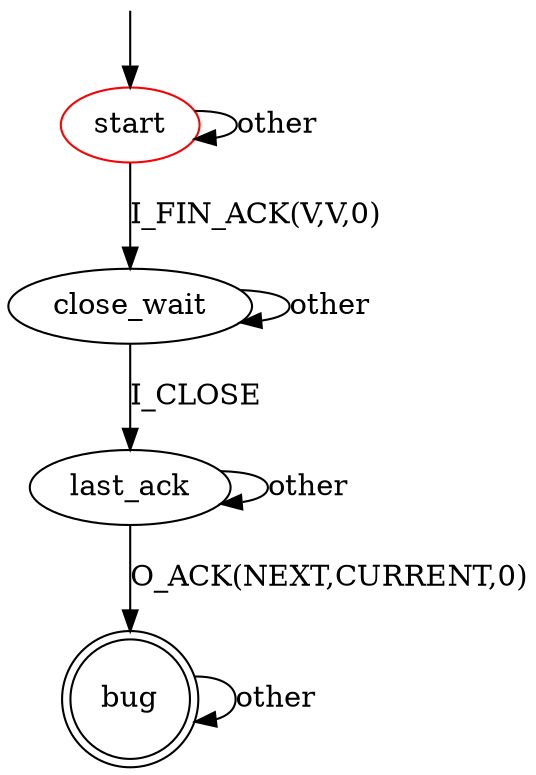digraph G {
label=""
start [color="red"]
bug [shape="doublecircle"]

start -> start [label="other"]
start -> close_wait [label="I_FIN_ACK(V,V,0)"]
close_wait -> close_wait [label="other"]
close_wait -> last_ack [label="I_CLOSE"]
last_ack -> last_ack [label="other"]
last_ack -> bug [label="O_ACK(NEXT,CURRENT,0)"]

bug -> bug [label="other"]

__start0 [label="" shape="none" width="0" height="0"];
__start0 -> start;
}
